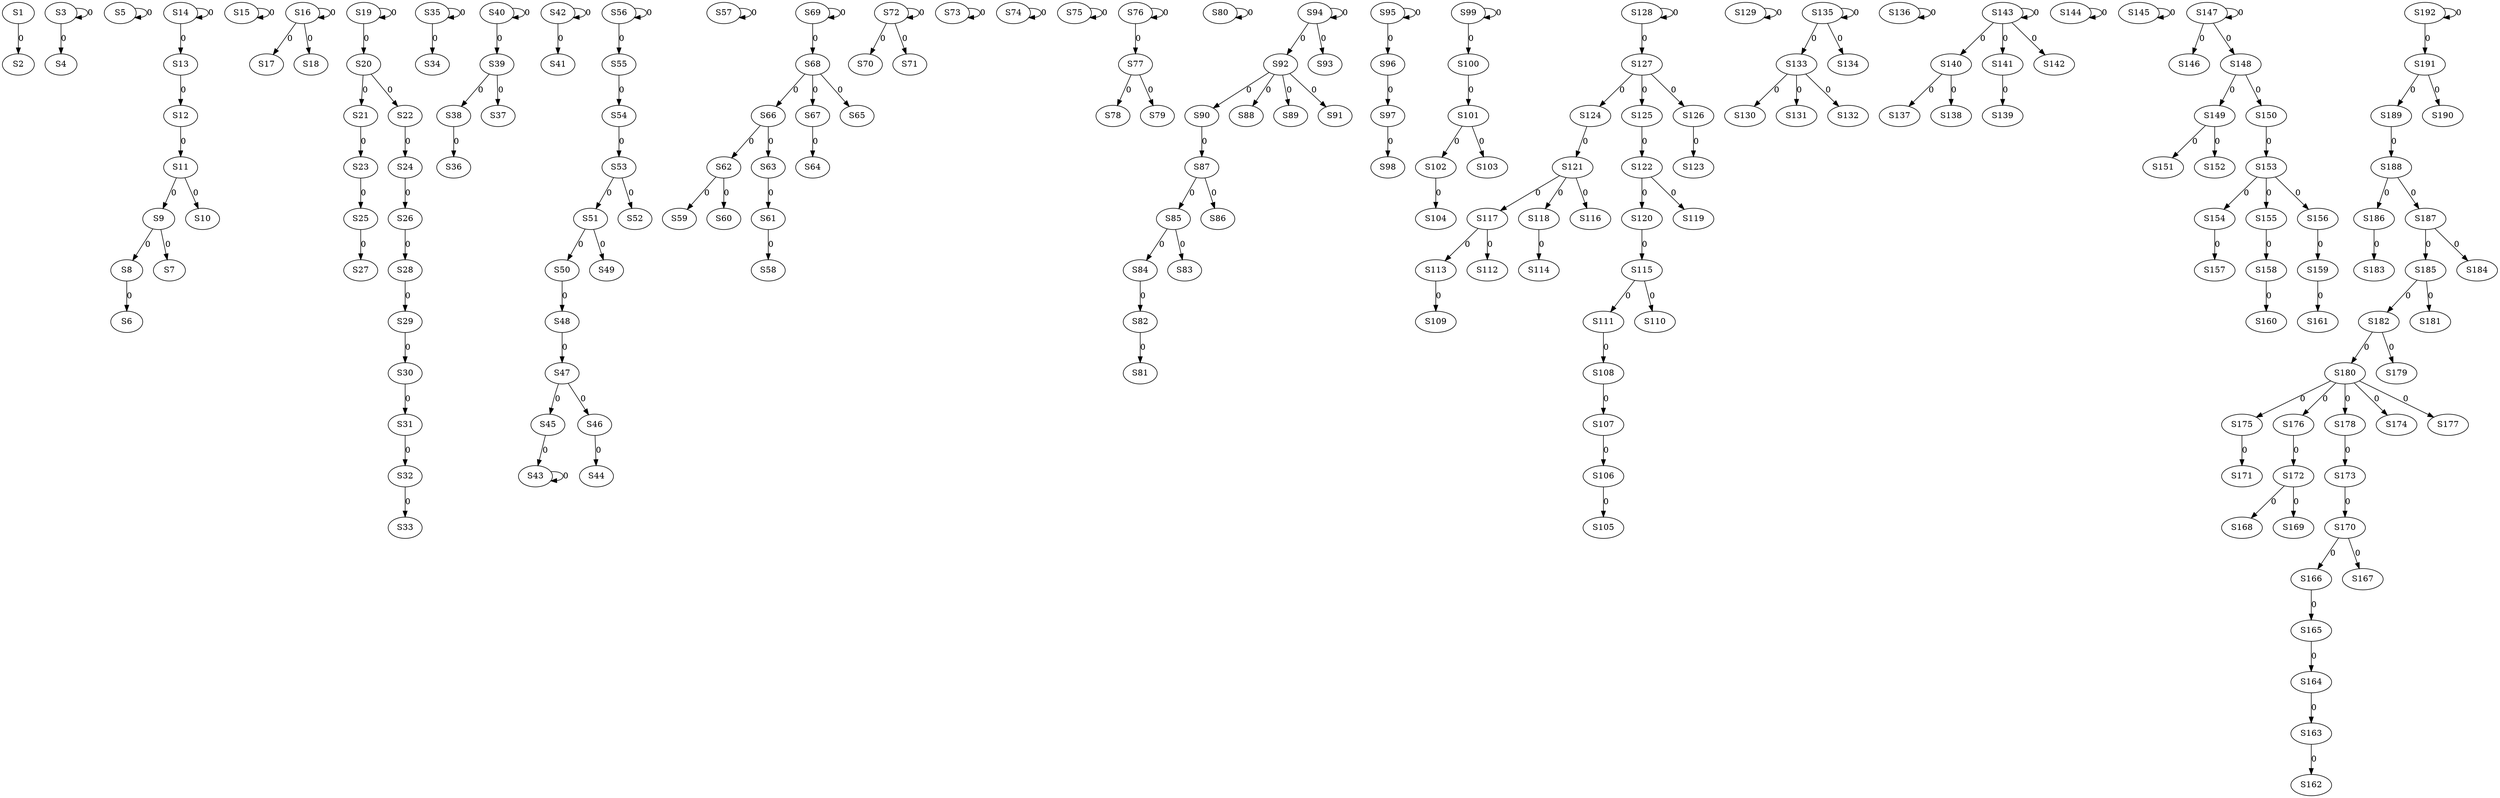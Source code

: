 strict digraph {
	S1 -> S2 [ label = 0 ];
	S3 -> S3 [ label = 0 ];
	S3 -> S4 [ label = 0 ];
	S5 -> S5 [ label = 0 ];
	S8 -> S6 [ label = 0 ];
	S9 -> S7 [ label = 0 ];
	S9 -> S8 [ label = 0 ];
	S11 -> S9 [ label = 0 ];
	S11 -> S10 [ label = 0 ];
	S12 -> S11 [ label = 0 ];
	S13 -> S12 [ label = 0 ];
	S14 -> S13 [ label = 0 ];
	S14 -> S14 [ label = 0 ];
	S15 -> S15 [ label = 0 ];
	S16 -> S16 [ label = 0 ];
	S16 -> S17 [ label = 0 ];
	S16 -> S18 [ label = 0 ];
	S19 -> S19 [ label = 0 ];
	S19 -> S20 [ label = 0 ];
	S20 -> S21 [ label = 0 ];
	S20 -> S22 [ label = 0 ];
	S21 -> S23 [ label = 0 ];
	S22 -> S24 [ label = 0 ];
	S23 -> S25 [ label = 0 ];
	S24 -> S26 [ label = 0 ];
	S25 -> S27 [ label = 0 ];
	S26 -> S28 [ label = 0 ];
	S28 -> S29 [ label = 0 ];
	S29 -> S30 [ label = 0 ];
	S30 -> S31 [ label = 0 ];
	S31 -> S32 [ label = 0 ];
	S32 -> S33 [ label = 0 ];
	S35 -> S34 [ label = 0 ];
	S35 -> S35 [ label = 0 ];
	S38 -> S36 [ label = 0 ];
	S39 -> S37 [ label = 0 ];
	S39 -> S38 [ label = 0 ];
	S40 -> S39 [ label = 0 ];
	S40 -> S40 [ label = 0 ];
	S42 -> S41 [ label = 0 ];
	S42 -> S42 [ label = 0 ];
	S45 -> S43 [ label = 0 ];
	S46 -> S44 [ label = 0 ];
	S47 -> S45 [ label = 0 ];
	S47 -> S46 [ label = 0 ];
	S48 -> S47 [ label = 0 ];
	S50 -> S48 [ label = 0 ];
	S51 -> S49 [ label = 0 ];
	S51 -> S50 [ label = 0 ];
	S53 -> S51 [ label = 0 ];
	S53 -> S52 [ label = 0 ];
	S54 -> S53 [ label = 0 ];
	S55 -> S54 [ label = 0 ];
	S56 -> S55 [ label = 0 ];
	S56 -> S56 [ label = 0 ];
	S57 -> S57 [ label = 0 ];
	S61 -> S58 [ label = 0 ];
	S62 -> S59 [ label = 0 ];
	S62 -> S60 [ label = 0 ];
	S63 -> S61 [ label = 0 ];
	S66 -> S62 [ label = 0 ];
	S66 -> S63 [ label = 0 ];
	S67 -> S64 [ label = 0 ];
	S68 -> S65 [ label = 0 ];
	S68 -> S66 [ label = 0 ];
	S68 -> S67 [ label = 0 ];
	S69 -> S68 [ label = 0 ];
	S69 -> S69 [ label = 0 ];
	S72 -> S70 [ label = 0 ];
	S72 -> S71 [ label = 0 ];
	S72 -> S72 [ label = 0 ];
	S73 -> S73 [ label = 0 ];
	S74 -> S74 [ label = 0 ];
	S75 -> S75 [ label = 0 ];
	S76 -> S76 [ label = 0 ];
	S76 -> S77 [ label = 0 ];
	S77 -> S78 [ label = 0 ];
	S77 -> S79 [ label = 0 ];
	S80 -> S80 [ label = 0 ];
	S82 -> S81 [ label = 0 ];
	S84 -> S82 [ label = 0 ];
	S85 -> S83 [ label = 0 ];
	S85 -> S84 [ label = 0 ];
	S87 -> S85 [ label = 0 ];
	S87 -> S86 [ label = 0 ];
	S90 -> S87 [ label = 0 ];
	S92 -> S88 [ label = 0 ];
	S92 -> S89 [ label = 0 ];
	S92 -> S90 [ label = 0 ];
	S92 -> S91 [ label = 0 ];
	S94 -> S92 [ label = 0 ];
	S94 -> S93 [ label = 0 ];
	S94 -> S94 [ label = 0 ];
	S95 -> S95 [ label = 0 ];
	S95 -> S96 [ label = 0 ];
	S96 -> S97 [ label = 0 ];
	S97 -> S98 [ label = 0 ];
	S99 -> S99 [ label = 0 ];
	S99 -> S100 [ label = 0 ];
	S100 -> S101 [ label = 0 ];
	S101 -> S102 [ label = 0 ];
	S101 -> S103 [ label = 0 ];
	S102 -> S104 [ label = 0 ];
	S106 -> S105 [ label = 0 ];
	S107 -> S106 [ label = 0 ];
	S108 -> S107 [ label = 0 ];
	S111 -> S108 [ label = 0 ];
	S113 -> S109 [ label = 0 ];
	S115 -> S110 [ label = 0 ];
	S115 -> S111 [ label = 0 ];
	S117 -> S112 [ label = 0 ];
	S117 -> S113 [ label = 0 ];
	S118 -> S114 [ label = 0 ];
	S120 -> S115 [ label = 0 ];
	S121 -> S116 [ label = 0 ];
	S121 -> S117 [ label = 0 ];
	S121 -> S118 [ label = 0 ];
	S122 -> S119 [ label = 0 ];
	S122 -> S120 [ label = 0 ];
	S124 -> S121 [ label = 0 ];
	S125 -> S122 [ label = 0 ];
	S126 -> S123 [ label = 0 ];
	S127 -> S124 [ label = 0 ];
	S127 -> S125 [ label = 0 ];
	S127 -> S126 [ label = 0 ];
	S128 -> S127 [ label = 0 ];
	S128 -> S128 [ label = 0 ];
	S129 -> S129 [ label = 0 ];
	S133 -> S130 [ label = 0 ];
	S133 -> S131 [ label = 0 ];
	S133 -> S132 [ label = 0 ];
	S135 -> S133 [ label = 0 ];
	S135 -> S134 [ label = 0 ];
	S135 -> S135 [ label = 0 ];
	S136 -> S136 [ label = 0 ];
	S140 -> S137 [ label = 0 ];
	S140 -> S138 [ label = 0 ];
	S141 -> S139 [ label = 0 ];
	S143 -> S140 [ label = 0 ];
	S143 -> S141 [ label = 0 ];
	S143 -> S142 [ label = 0 ];
	S143 -> S143 [ label = 0 ];
	S144 -> S144 [ label = 0 ];
	S145 -> S145 [ label = 0 ];
	S147 -> S146 [ label = 0 ];
	S147 -> S147 [ label = 0 ];
	S147 -> S148 [ label = 0 ];
	S148 -> S149 [ label = 0 ];
	S148 -> S150 [ label = 0 ];
	S149 -> S151 [ label = 0 ];
	S149 -> S152 [ label = 0 ];
	S150 -> S153 [ label = 0 ];
	S153 -> S154 [ label = 0 ];
	S153 -> S155 [ label = 0 ];
	S153 -> S156 [ label = 0 ];
	S154 -> S157 [ label = 0 ];
	S155 -> S158 [ label = 0 ];
	S156 -> S159 [ label = 0 ];
	S158 -> S160 [ label = 0 ];
	S159 -> S161 [ label = 0 ];
	S163 -> S162 [ label = 0 ];
	S164 -> S163 [ label = 0 ];
	S165 -> S164 [ label = 0 ];
	S166 -> S165 [ label = 0 ];
	S170 -> S166 [ label = 0 ];
	S170 -> S167 [ label = 0 ];
	S172 -> S168 [ label = 0 ];
	S172 -> S169 [ label = 0 ];
	S173 -> S170 [ label = 0 ];
	S175 -> S171 [ label = 0 ];
	S176 -> S172 [ label = 0 ];
	S178 -> S173 [ label = 0 ];
	S180 -> S174 [ label = 0 ];
	S180 -> S175 [ label = 0 ];
	S180 -> S176 [ label = 0 ];
	S180 -> S177 [ label = 0 ];
	S180 -> S178 [ label = 0 ];
	S182 -> S179 [ label = 0 ];
	S182 -> S180 [ label = 0 ];
	S185 -> S181 [ label = 0 ];
	S185 -> S182 [ label = 0 ];
	S186 -> S183 [ label = 0 ];
	S187 -> S184 [ label = 0 ];
	S187 -> S185 [ label = 0 ];
	S188 -> S186 [ label = 0 ];
	S188 -> S187 [ label = 0 ];
	S189 -> S188 [ label = 0 ];
	S191 -> S189 [ label = 0 ];
	S191 -> S190 [ label = 0 ];
	S192 -> S191 [ label = 0 ];
	S192 -> S192 [ label = 0 ];
	S43 -> S43 [ label = 0 ];
}